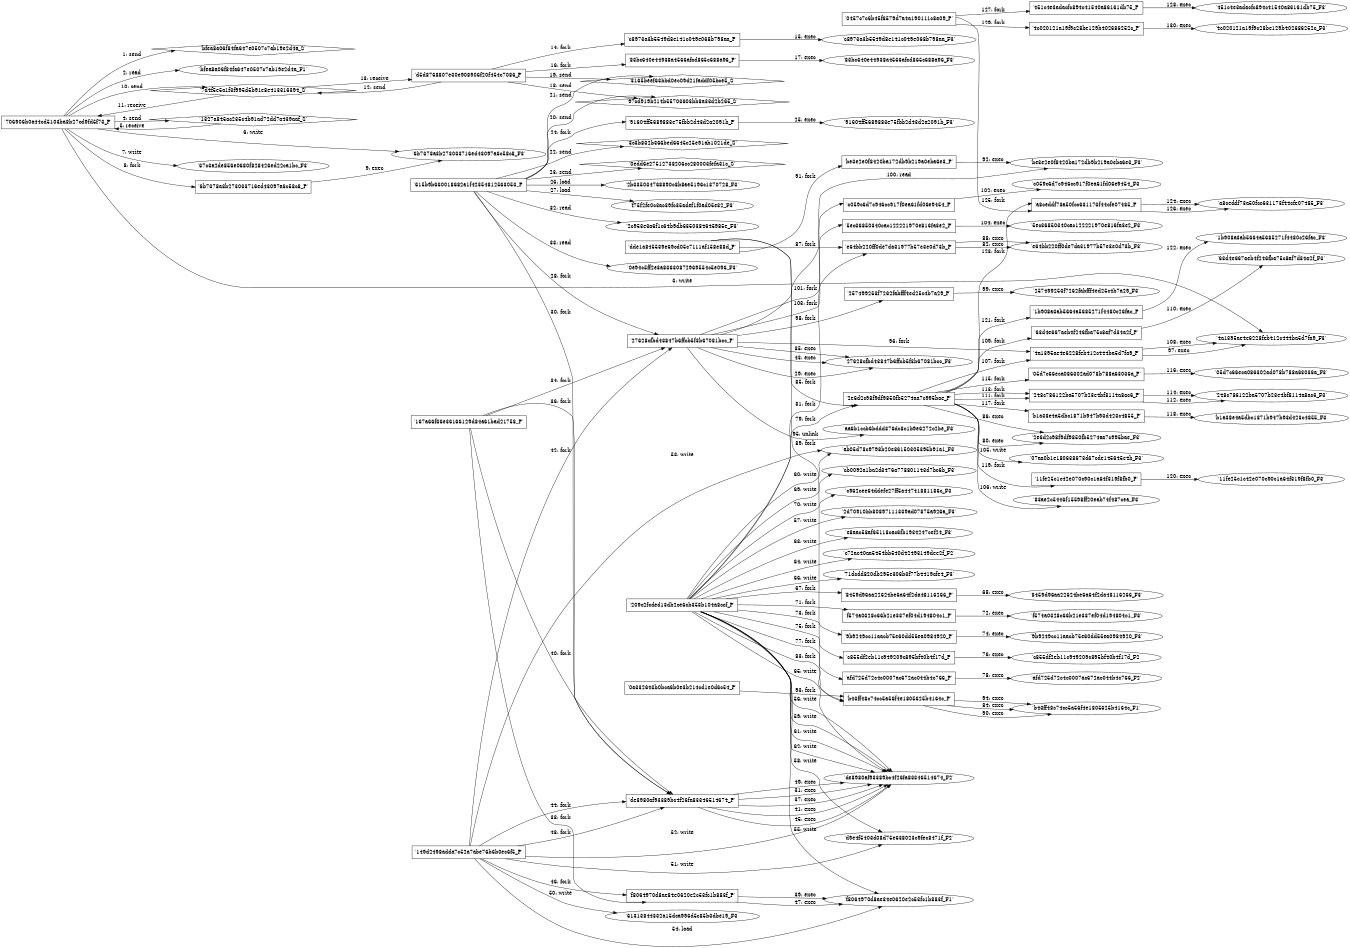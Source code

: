 digraph "D:\Learning\Paper\apt\基于CTI的攻击预警\Dataset\攻击图\ASGfromALLCTI\A Deep Dive into Lokibot Infection Chain.dot" {
rankdir="LR"
size="9"
fixedsize="false"
splines="true"
nodesep=0.3
ranksep=0
fontsize=10
overlap="scalexy"
engine= "neato"
	"'bfea8a06f84fa647e0507c7ab19e2d4a_S'" [node_type=Socket shape=diamond]
	"'706906b0a44cd5103ba8b27cd9fd5f73_P'" [node_type=Process shape=box]
	"'706906b0a44cd5103ba8b27cd9fd5f73_P'" -> "'bfea8a06f84fa647e0507c7ab19e2d4a_S'" [label="1: send"]
	"'bfea8a06f84fa647e0507c7ab19e2d4a_F1'" [node_type=file shape=ellipse]
	"'706906b0a44cd5103ba8b27cd9fd5f73_P'" [node_type=Process shape=box]
	"'706906b0a44cd5103ba8b27cd9fd5f73_P'" -> "'bfea8a06f84fa647e0507c7ab19e2d4a_F1'" [label="2: read"]
	"'4a1395ae4e6228feb412c444ba5d7fa9_F3'" [node_type=file shape=ellipse]
	"'706906b0a44cd5103ba8b27cd9fd5f73_P'" [node_type=Process shape=box]
	"'706906b0a44cd5103ba8b27cd9fd5f73_P'" -> "'4a1395ae4e6228feb412c444ba5d7fa9_F3'" [label="3: write"]
	"'1327a845ac235c4b91ad72dd7a439aaf_S'" [node_type=Socket shape=diamond]
	"'706906b0a44cd5103ba8b27cd9fd5f73_P'" [node_type=Process shape=box]
	"'706906b0a44cd5103ba8b27cd9fd5f73_P'" -> "'1327a845ac235c4b91ad72dd7a439aaf_S'" [label="4: send"]
	"'1327a845ac235c4b91ad72dd7a439aaf_S'" -> "'706906b0a44cd5103ba8b27cd9fd5f73_P'" [label="5: receive"]
	"'6b7378a3b273033716ed43097a6c58c8_F3'" [node_type=file shape=ellipse]
	"'706906b0a44cd5103ba8b27cd9fd5f73_P'" [node_type=Process shape=box]
	"'706906b0a44cd5103ba8b27cd9fd5f73_P'" -> "'6b7378a3b273033716ed43097a6c58c8_F3'" [label="6: write"]
	"'67c3a2de856e0680f828426ed22ca1bc_F3'" [node_type=file shape=ellipse]
	"'706906b0a44cd5103ba8b27cd9fd5f73_P'" [node_type=Process shape=box]
	"'706906b0a44cd5103ba8b27cd9fd5f73_P'" -> "'67c3a2de856e0680f828426ed22ca1bc_F3'" [label="7: write"]
	"'706906b0a44cd5103ba8b27cd9fd5f73_P'" [node_type=Process shape=box]
	"'6b7378a3b273033716ed43097a6c58c8_P'" [node_type=Process shape=box]
	"'706906b0a44cd5103ba8b27cd9fd5f73_P'" -> "'6b7378a3b273033716ed43097a6c58c8_P'" [label="8: fork"]
	"'6b7378a3b273033716ed43097a6c58c8_P'" [node_type=Process shape=box]
	"'6b7378a3b273033716ed43097a6c58c8_F3'" [node_type=File shape=ellipse]
	"'6b7378a3b273033716ed43097a6c58c8_P'" -> "'6b7378a3b273033716ed43097a6c58c8_F3'" [label="9: exec"]
	"'7d4f5e5a1f3f995d5b91e8e413316394_S'" [node_type=Socket shape=diamond]
	"'706906b0a44cd5103ba8b27cd9fd5f73_P'" [node_type=Process shape=box]
	"'706906b0a44cd5103ba8b27cd9fd5f73_P'" -> "'7d4f5e5a1f3f995d5b91e8e413316394_S'" [label="10: send"]
	"'7d4f5e5a1f3f995d5b91e8e413316394_S'" -> "'706906b0a44cd5103ba8b27cd9fd5f73_P'" [label="11: receive"]
	"'7d4f5e5a1f3f995d5b91e8e413316394_S'" [node_type=Socket shape=diamond]
	"'d5d8768807e30e908906f20f454c7086_P'" [node_type=Process shape=box]
	"'d5d8768807e30e908906f20f454c7086_P'" -> "'7d4f5e5a1f3f995d5b91e8e413316394_S'" [label="12: send"]
	"'7d4f5e5a1f3f995d5b91e8e413316394_S'" -> "'d5d8768807e30e908906f20f454c7086_P'" [label="13: receive"]
	"'d5d8768807e30e908906f20f454c7086_P'" [node_type=Process shape=box]
	"'c8973a3b5549d8e141c049e068b798aa_P'" [node_type=Process shape=box]
	"'d5d8768807e30e908906f20f454c7086_P'" -> "'c8973a3b5549d8e141c049e068b798aa_P'" [label="14: fork"]
	"'c8973a3b5549d8e141c049e068b798aa_P'" [node_type=Process shape=box]
	"'c8973a3b5549d8e141c049e068b798aa_F3'" [node_type=File shape=ellipse]
	"'c8973a3b5549d8e141c049e068b798aa_P'" -> "'c8973a3b5549d8e141c049e068b798aa_F3'" [label="15: exec"]
	"'d5d8768807e30e908906f20f454c7086_P'" [node_type=Process shape=box]
	"'83bc640e44938a4566afcd865c688a96_P'" [node_type=Process shape=box]
	"'d5d8768807e30e908906f20f454c7086_P'" -> "'83bc640e44938a4566afcd865c688a96_P'" [label="16: fork"]
	"'83bc640e44938a4566afcd865c688a96_P'" [node_type=Process shape=box]
	"'83bc640e44938a4566afcd865c688a96_F3'" [node_type=File shape=ellipse]
	"'83bc640e44938a4566afcd865c688a96_P'" -> "'83bc640e44938a4566afcd865c688a96_F3'" [label="17: exec"]
	"'97cd919b214b55703603bb8a33d2b265_S'" [node_type=Socket shape=diamond]
	"'d5d8768807e30e908906f20f454c7086_P'" [node_type=Process shape=box]
	"'d5d8768807e30e908906f20f454c7086_P'" -> "'97cd919b214b55703603bb8a33d2b265_S'" [label="18: send"]
	"'3165beef63bbd0ec09d21faddf05bce5_S'" [node_type=Socket shape=diamond]
	"'d5d8768807e30e908906f20f454c7086_P'" [node_type=Process shape=box]
	"'d5d8768807e30e908906f20f454c7086_P'" -> "'3165beef63bbd0ec09d21faddf05bce5_S'" [label="19: send"]
	"'97cd919b214b55703603bb8a33d2b265_S'" [node_type=Socket shape=diamond]
	"'615b9b660018682a1f42354812563053_P'" [node_type=Process shape=box]
	"'615b9b660018682a1f42354812563053_P'" -> "'97cd919b214b55703603bb8a33d2b265_S'" [label="20: send"]
	"'3165beef63bbd0ec09d21faddf05bce5_S'" [node_type=Socket shape=diamond]
	"'615b9b660018682a1f42354812563053_P'" [node_type=Process shape=box]
	"'615b9b660018682a1f42354812563053_P'" -> "'3165beef63bbd0ec09d21faddf05bce5_S'" [label="21: send"]
	"'3c3b832b366bed6645c25e91ab1021de_S'" [node_type=Socket shape=diamond]
	"'615b9b660018682a1f42354812563053_P'" [node_type=Process shape=box]
	"'615b9b660018682a1f42354812563053_P'" -> "'3c3b832b366bed6645c25e91ab1021de_S'" [label="22: send"]
	"'0edd6e27512738206cc280003fefa31c_S'" [node_type=Socket shape=diamond]
	"'615b9b660018682a1f42354812563053_P'" [node_type=Process shape=box]
	"'615b9b660018682a1f42354812563053_P'" -> "'0edd6e27512738206cc280003fefa31c_S'" [label="23: send"]
	"'615b9b660018682a1f42354812563053_P'" [node_type=Process shape=box]
	"'91604ff5689883e75fbb2d43d2a2091b_P'" [node_type=Process shape=box]
	"'615b9b660018682a1f42354812563053_P'" -> "'91604ff5689883e75fbb2d43d2a2091b_P'" [label="24: fork"]
	"'91604ff5689883e75fbb2d43d2a2091b_P'" [node_type=Process shape=box]
	"'91604ff5689883e75fbb2d43d2a2091b_F3'" [node_type=File shape=ellipse]
	"'91604ff5689883e75fbb2d43d2a2091b_P'" -> "'91604ff5689883e75fbb2d43d2a2091b_F3'" [label="25: exec"]
	"'2b335034768890c8b8ae5196c1370728_F3'" [node_type=file shape=ellipse]
	"'615b9b660018682a1f42354812563053_P'" [node_type=Process shape=box]
	"'615b9b660018682a1f42354812563053_P'" -> "'2b335034768890c8b8ae5196c1370728_F3'" [label="26: load"]
	"'f75f2fe0c3ac39fc35adef1f0ad05e32_F3'" [node_type=file shape=ellipse]
	"'615b9b660018682a1f42354812563053_P'" [node_type=Process shape=box]
	"'615b9b660018682a1f42354812563053_P'" -> "'f75f2fe0c3ac39fc35adef1f0ad05e32_F3'" [label="27: load"]
	"'615b9b660018682a1f42354812563053_P'" [node_type=Process shape=box]
	"'27628cfbd43847b6ffcb5f3b67081bcc_P'" [node_type=Process shape=box]
	"'615b9b660018682a1f42354812563053_P'" -> "'27628cfbd43847b6ffcb5f3b67081bcc_P'" [label="28: fork"]
	"'27628cfbd43847b6ffcb5f3b67081bcc_P'" [node_type=Process shape=box]
	"'27628cfbd43847b6ffcb5f3b67081bcc_F3'" [node_type=File shape=ellipse]
	"'27628cfbd43847b6ffcb5f3b67081bcc_P'" -> "'27628cfbd43847b6ffcb5f3b67081bcc_F3'" [label="29: exec"]
	"'615b9b660018682a1f42354812563053_P'" [node_type=Process shape=box]
	"'de8980af93389bc4f26fa83346514674_P'" [node_type=Process shape=box]
	"'615b9b660018682a1f42354812563053_P'" -> "'de8980af93389bc4f26fa83346514674_P'" [label="30: fork"]
	"'de8980af93389bc4f26fa83346514674_P'" [node_type=Process shape=box]
	"'de8980af93389bc4f26fa83346514674_F2'" [node_type=File shape=ellipse]
	"'de8980af93389bc4f26fa83346514674_P'" -> "'de8980af93389bc4f26fa83346514674_F2'" [label="31: exec"]
	"'2c953e3a6f1c64b9db6350384645985e_F3'" [node_type=file shape=ellipse]
	"'615b9b660018682a1f42354812563053_P'" [node_type=Process shape=box]
	"'615b9b660018682a1f42354812563053_P'" -> "'2c953e3a6f1c64b9db6350384645985e_F3'" [label="32: read"]
	"'0e94c5ff2e3a83630872969554c5e096_F3'" [node_type=file shape=ellipse]
	"'615b9b660018682a1f42354812563053_P'" [node_type=Process shape=box]
	"'615b9b660018682a1f42354812563053_P'" -> "'0e94c5ff2e3a83630872969554c5e096_F3'" [label="33: read"]
	"'167a66f36e36166129d84a61bad21758_P'" [node_type=Process shape=box]
	"'27628cfbd43847b6ffcb5f3b67081bcc_P'" [node_type=Process shape=box]
	"'167a66f36e36166129d84a61bad21758_P'" -> "'27628cfbd43847b6ffcb5f3b67081bcc_P'" [label="34: fork"]
	"'27628cfbd43847b6ffcb5f3b67081bcc_P'" [node_type=Process shape=box]
	"'27628cfbd43847b6ffcb5f3b67081bcc_F3'" [node_type=File shape=ellipse]
	"'27628cfbd43847b6ffcb5f3b67081bcc_P'" -> "'27628cfbd43847b6ffcb5f3b67081bcc_F3'" [label="35: exec"]
	"'167a66f36e36166129d84a61bad21758_P'" [node_type=Process shape=box]
	"'de8980af93389bc4f26fa83346514674_P'" [node_type=Process shape=box]
	"'167a66f36e36166129d84a61bad21758_P'" -> "'de8980af93389bc4f26fa83346514674_P'" [label="36: fork"]
	"'de8980af93389bc4f26fa83346514674_P'" [node_type=Process shape=box]
	"'de8980af93389bc4f26fa83346514674_F2'" [node_type=File shape=ellipse]
	"'de8980af93389bc4f26fa83346514674_P'" -> "'de8980af93389bc4f26fa83346514674_F2'" [label="37: exec"]
	"'167a66f36e36166129d84a61bad21758_P'" [node_type=Process shape=box]
	"'f8064970d8ae84e0620e2c53fc1b883f_P'" [node_type=Process shape=box]
	"'167a66f36e36166129d84a61bad21758_P'" -> "'f8064970d8ae84e0620e2c53fc1b883f_P'" [label="38: fork"]
	"'f8064970d8ae84e0620e2c53fc1b883f_P'" [node_type=Process shape=box]
	"'f8064970d8ae84e0620e2c53fc1b883f_F1'" [node_type=File shape=ellipse]
	"'f8064970d8ae84e0620e2c53fc1b883f_P'" -> "'f8064970d8ae84e0620e2c53fc1b883f_F1'" [label="39: exec"]
	"'167a66f36e36166129d84a61bad21758_P'" [node_type=Process shape=box]
	"'de8980af93389bc4f26fa83346514674_P'" [node_type=Process shape=box]
	"'167a66f36e36166129d84a61bad21758_P'" -> "'de8980af93389bc4f26fa83346514674_P'" [label="40: fork"]
	"'de8980af93389bc4f26fa83346514674_P'" [node_type=Process shape=box]
	"'de8980af93389bc4f26fa83346514674_F2'" [node_type=File shape=ellipse]
	"'de8980af93389bc4f26fa83346514674_P'" -> "'de8980af93389bc4f26fa83346514674_F2'" [label="41: exec"]
	"'149d2498adda7c52a7abe76b6b0ec6f5_P'" [node_type=Process shape=box]
	"'27628cfbd43847b6ffcb5f3b67081bcc_P'" [node_type=Process shape=box]
	"'149d2498adda7c52a7abe76b6b0ec6f5_P'" -> "'27628cfbd43847b6ffcb5f3b67081bcc_P'" [label="42: fork"]
	"'27628cfbd43847b6ffcb5f3b67081bcc_P'" [node_type=Process shape=box]
	"'27628cfbd43847b6ffcb5f3b67081bcc_F3'" [node_type=File shape=ellipse]
	"'27628cfbd43847b6ffcb5f3b67081bcc_P'" -> "'27628cfbd43847b6ffcb5f3b67081bcc_F3'" [label="43: exec"]
	"'149d2498adda7c52a7abe76b6b0ec6f5_P'" [node_type=Process shape=box]
	"'de8980af93389bc4f26fa83346514674_P'" [node_type=Process shape=box]
	"'149d2498adda7c52a7abe76b6b0ec6f5_P'" -> "'de8980af93389bc4f26fa83346514674_P'" [label="44: fork"]
	"'de8980af93389bc4f26fa83346514674_P'" [node_type=Process shape=box]
	"'de8980af93389bc4f26fa83346514674_F2'" [node_type=File shape=ellipse]
	"'de8980af93389bc4f26fa83346514674_P'" -> "'de8980af93389bc4f26fa83346514674_F2'" [label="45: exec"]
	"'149d2498adda7c52a7abe76b6b0ec6f5_P'" [node_type=Process shape=box]
	"'f8064970d8ae84e0620e2c53fc1b883f_P'" [node_type=Process shape=box]
	"'149d2498adda7c52a7abe76b6b0ec6f5_P'" -> "'f8064970d8ae84e0620e2c53fc1b883f_P'" [label="46: fork"]
	"'f8064970d8ae84e0620e2c53fc1b883f_P'" [node_type=Process shape=box]
	"'f8064970d8ae84e0620e2c53fc1b883f_F1'" [node_type=File shape=ellipse]
	"'f8064970d8ae84e0620e2c53fc1b883f_P'" -> "'f8064970d8ae84e0620e2c53fc1b883f_F1'" [label="47: exec"]
	"'149d2498adda7c52a7abe76b6b0ec6f5_P'" [node_type=Process shape=box]
	"'de8980af93389bc4f26fa83346514674_P'" [node_type=Process shape=box]
	"'149d2498adda7c52a7abe76b6b0ec6f5_P'" -> "'de8980af93389bc4f26fa83346514674_P'" [label="48: fork"]
	"'de8980af93389bc4f26fa83346514674_P'" [node_type=Process shape=box]
	"'de8980af93389bc4f26fa83346514674_F2'" [node_type=File shape=ellipse]
	"'de8980af93389bc4f26fa83346514674_P'" -> "'de8980af93389bc4f26fa83346514674_F2'" [label="49: exec"]
	"'61313844332a15dca996d5c85b3dbe19_F3'" [node_type=file shape=ellipse]
	"'149d2498adda7c52a7abe76b6b0ec6f5_P'" [node_type=Process shape=box]
	"'149d2498adda7c52a7abe76b6b0ec6f5_P'" -> "'61313844332a15dca996d5c85b3dbe19_F3'" [label="50: write"]
	"'d9e4f5403d08d75e638023c9fec8471f_F2'" [node_type=file shape=ellipse]
	"'149d2498adda7c52a7abe76b6b0ec6f5_P'" [node_type=Process shape=box]
	"'149d2498adda7c52a7abe76b6b0ec6f5_P'" -> "'d9e4f5403d08d75e638023c9fec8471f_F2'" [label="51: write"]
	"'de8980af93389bc4f26fa83346514674_F2'" [node_type=file shape=ellipse]
	"'149d2498adda7c52a7abe76b6b0ec6f5_P'" [node_type=Process shape=box]
	"'149d2498adda7c52a7abe76b6b0ec6f5_P'" -> "'de8980af93389bc4f26fa83346514674_F2'" [label="52: write"]
	"'ab05d78c9798b20e86150305395b91a1_F3'" [node_type=file shape=ellipse]
	"'149d2498adda7c52a7abe76b6b0ec6f5_P'" [node_type=Process shape=box]
	"'149d2498adda7c52a7abe76b6b0ec6f5_P'" -> "'ab05d78c9798b20e86150305395b91a1_F3'" [label="53: write"]
	"'f8064970d8ae84e0620e2c53fc1b883f_F1'" [node_type=file shape=ellipse]
	"'149d2498adda7c52a7abe76b6b0ec6f5_P'" [node_type=Process shape=box]
	"'149d2498adda7c52a7abe76b6b0ec6f5_P'" -> "'f8064970d8ae84e0620e2c53fc1b883f_F1'" [label="54: load"]
	"'f8064970d8ae84e0620e2c53fc1b883f_F1'" [node_type=file shape=ellipse]
	"'209c2fcded13db2ce6cb353b104a8ccf_P'" [node_type=Process shape=box]
	"'209c2fcded13db2ce6cb353b104a8ccf_P'" -> "'f8064970d8ae84e0620e2c53fc1b883f_F1'" [label="55: write"]
	"'de8980af93389bc4f26fa83346514674_F2'" [node_type=file shape=ellipse]
	"'209c2fcded13db2ce6cb353b104a8ccf_P'" [node_type=Process shape=box]
	"'209c2fcded13db2ce6cb353b104a8ccf_P'" -> "'de8980af93389bc4f26fa83346514674_F2'" [label="56: write"]
	"'2d70910bb80897111339ad07875a926a_F3'" [node_type=file shape=ellipse]
	"'209c2fcded13db2ce6cb353b104a8ccf_P'" [node_type=Process shape=box]
	"'209c2fcded13db2ce6cb353b104a8ccf_P'" -> "'2d70910bb80897111339ad07875a926a_F3'" [label="57: write"]
	"'d9e4f5403d08d75e638023c9fec8471f_F2'" [node_type=file shape=ellipse]
	"'209c2fcded13db2ce6cb353b104a8ccf_P'" [node_type=Process shape=box]
	"'209c2fcded13db2ce6cb353b104a8ccf_P'" -> "'d9e4f5403d08d75e638023c9fec8471f_F2'" [label="58: write"]
	"'de8980af93389bc4f26fa83346514674_F2'" [node_type=file shape=ellipse]
	"'209c2fcded13db2ce6cb353b104a8ccf_P'" [node_type=Process shape=box]
	"'209c2fcded13db2ce6cb353b104a8ccf_P'" -> "'de8980af93389bc4f26fa83346514674_F2'" [label="59: write"]
	"'ab05d78c9798b20e86150305395b91a1_F3'" [node_type=file shape=ellipse]
	"'209c2fcded13db2ce6cb353b104a8ccf_P'" [node_type=Process shape=box]
	"'209c2fcded13db2ce6cb353b104a8ccf_P'" -> "'ab05d78c9798b20e86150305395b91a1_F3'" [label="60: write"]
	"'de8980af93389bc4f26fa83346514674_F2'" [node_type=file shape=ellipse]
	"'209c2fcded13db2ce6cb353b104a8ccf_P'" [node_type=Process shape=box]
	"'209c2fcded13db2ce6cb353b104a8ccf_P'" -> "'de8980af93389bc4f26fa83346514674_F2'" [label="61: write"]
	"'de8980af93389bc4f26fa83346514674_F2'" [node_type=file shape=ellipse]
	"'209c2fcded13db2ce6cb353b104a8ccf_P'" [node_type=Process shape=box]
	"'209c2fcded13db2ce6cb353b104a8ccf_P'" -> "'de8980af93389bc4f26fa83346514674_F2'" [label="62: write"]
	"'e8aac58af65118cac6fb1934247cef24_F3'" [node_type=file shape=ellipse]
	"'209c2fcded13db2ce6cb353b104a8ccf_P'" [node_type=Process shape=box]
	"'209c2fcded13db2ce6cb353b104a8ccf_P'" -> "'e8aac58af65118cac6fb1934247cef24_F3'" [label="63: write"]
	"'c72ac40aa5454bb540d42493149dee2f_F2'" [node_type=file shape=ellipse]
	"'209c2fcded13db2ce6cb353b104a8ccf_P'" [node_type=Process shape=box]
	"'209c2fcded13db2ce6cb353b104a8ccf_P'" -> "'c72ac40aa5454bb540d42493149dee2f_F2'" [label="64: write"]
	"'de8980af93389bc4f26fa83346514674_F2'" [node_type=file shape=ellipse]
	"'209c2fcded13db2ce6cb353b104a8ccf_P'" [node_type=Process shape=box]
	"'209c2fcded13db2ce6cb353b104a8ccf_P'" -> "'de8980af93389bc4f26fa83346514674_F2'" [label="65: write"]
	"'71dcdd820db295e306b3f77b4419cfe4_F3'" [node_type=file shape=ellipse]
	"'209c2fcded13db2ce6cb353b104a8ccf_P'" [node_type=Process shape=box]
	"'209c2fcded13db2ce6cb353b104a8ccf_P'" -> "'71dcdd820db295e306b3f77b4419cfe4_F3'" [label="66: write"]
	"'209c2fcded13db2ce6cb353b104a8ccf_P'" [node_type=Process shape=box]
	"'8459d96aa22624be6a64f2da48116266_P'" [node_type=Process shape=box]
	"'209c2fcded13db2ce6cb353b104a8ccf_P'" -> "'8459d96aa22624be6a64f2da48116266_P'" [label="67: fork"]
	"'8459d96aa22624be6a64f2da48116266_P'" [node_type=Process shape=box]
	"'8459d96aa22624be6a64f2da48116266_F3'" [node_type=File shape=ellipse]
	"'8459d96aa22624be6a64f2da48116266_P'" -> "'8459d96aa22624be6a64f2da48116266_F3'" [label="68: exec"]
	"'cb0092a1ba2d3476a778801143d7bc6b_F3'" [node_type=file shape=ellipse]
	"'209c2fcded13db2ce6cb353b104a8ccf_P'" [node_type=Process shape=box]
	"'209c2fcded13db2ce6cb353b104a8ccf_P'" -> "'cb0092a1ba2d3476a778801143d7bc6b_F3'" [label="69: write"]
	"'c962cee64ddefe27ff5a44741881186c_F3'" [node_type=file shape=ellipse]
	"'209c2fcded13db2ce6cb353b104a8ccf_P'" [node_type=Process shape=box]
	"'209c2fcded13db2ce6cb353b104a8ccf_P'" -> "'c962cee64ddefe27ff5a44741881186c_F3'" [label="70: write"]
	"'209c2fcded13db2ce6cb353b104a8ccf_P'" [node_type=Process shape=box]
	"'f574a0328c66b21e337ef04d194804c1_P'" [node_type=Process shape=box]
	"'209c2fcded13db2ce6cb353b104a8ccf_P'" -> "'f574a0328c66b21e337ef04d194804c1_P'" [label="71: fork"]
	"'f574a0328c66b21e337ef04d194804c1_P'" [node_type=Process shape=box]
	"'f574a0328c66b21e337ef04d194804c1_F3'" [node_type=File shape=ellipse]
	"'f574a0328c66b21e337ef04d194804c1_P'" -> "'f574a0328c66b21e337ef04d194804c1_F3'" [label="72: exec"]
	"'209c2fcded13db2ce6cb353b104a8ccf_P'" [node_type=Process shape=box]
	"'9b9249cc11aacb75e60dd55ea0984920_P'" [node_type=Process shape=box]
	"'209c2fcded13db2ce6cb353b104a8ccf_P'" -> "'9b9249cc11aacb75e60dd55ea0984920_P'" [label="73: fork"]
	"'9b9249cc11aacb75e60dd55ea0984920_P'" [node_type=Process shape=box]
	"'9b9249cc11aacb75e60dd55ea0984920_F3'" [node_type=File shape=ellipse]
	"'9b9249cc11aacb75e60dd55ea0984920_P'" -> "'9b9249cc11aacb75e60dd55ea0984920_F3'" [label="74: exec"]
	"'209c2fcded13db2ce6cb353b104a8ccf_P'" [node_type=Process shape=box]
	"'c855df2eb11c949209c895bf40b4f17d_P'" [node_type=Process shape=box]
	"'209c2fcded13db2ce6cb353b104a8ccf_P'" -> "'c855df2eb11c949209c895bf40b4f17d_P'" [label="75: fork"]
	"'c855df2eb11c949209c895bf40b4f17d_P'" [node_type=Process shape=box]
	"'c855df2eb11c949209c895bf40b4f17d_F2'" [node_type=File shape=ellipse]
	"'c855df2eb11c949209c895bf40b4f17d_P'" -> "'c855df2eb11c949209c895bf40b4f17d_F2'" [label="76: exec"]
	"'209c2fcded13db2ce6cb353b104a8ccf_P'" [node_type=Process shape=box]
	"'afd725d72c4c0007ac672ac044b4c766_P'" [node_type=Process shape=box]
	"'209c2fcded13db2ce6cb353b104a8ccf_P'" -> "'afd725d72c4c0007ac672ac044b4c766_P'" [label="77: fork"]
	"'afd725d72c4c0007ac672ac044b4c766_P'" [node_type=Process shape=box]
	"'afd725d72c4c0007ac672ac044b4c766_F2'" [node_type=File shape=ellipse]
	"'afd725d72c4c0007ac672ac044b4c766_P'" -> "'afd725d72c4c0007ac672ac044b4c766_F2'" [label="78: exec"]
	"'209c2fcded13db2ce6cb353b104a8ccf_P'" [node_type=Process shape=box]
	"'2e6d2c98f9df9850fb5274aa7c995bae_P'" [node_type=Process shape=box]
	"'209c2fcded13db2ce6cb353b104a8ccf_P'" -> "'2e6d2c98f9df9850fb5274aa7c995bae_P'" [label="79: fork"]
	"'2e6d2c98f9df9850fb5274aa7c995bae_P'" [node_type=Process shape=box]
	"'2e6d2c98f9df9850fb5274aa7c995bae_F3'" [node_type=File shape=ellipse]
	"'2e6d2c98f9df9850fb5274aa7c995bae_P'" -> "'2e6d2c98f9df9850fb5274aa7c995bae_F3'" [label="80: exec"]
	"'209c2fcded13db2ce6cb353b104a8ccf_P'" [node_type=Process shape=box]
	"'e64bb220ff0de7da31977b57e3e0d73b_P'" [node_type=Process shape=box]
	"'209c2fcded13db2ce6cb353b104a8ccf_P'" -> "'e64bb220ff0de7da31977b57e3e0d73b_P'" [label="81: fork"]
	"'e64bb220ff0de7da31977b57e3e0d73b_P'" [node_type=Process shape=box]
	"'e64bb220ff0de7da31977b57e3e0d73b_F3'" [node_type=File shape=ellipse]
	"'e64bb220ff0de7da31977b57e3e0d73b_P'" -> "'e64bb220ff0de7da31977b57e3e0d73b_F3'" [label="82: exec"]
	"'209c2fcded13db2ce6cb353b104a8ccf_P'" [node_type=Process shape=box]
	"'b43ff48c74cc5a56f4e1805625b4164c_P'" [node_type=Process shape=box]
	"'209c2fcded13db2ce6cb353b104a8ccf_P'" -> "'b43ff48c74cc5a56f4e1805625b4164c_P'" [label="83: fork"]
	"'b43ff48c74cc5a56f4e1805625b4164c_P'" [node_type=Process shape=box]
	"'b43ff48c74cc5a56f4e1805625b4164c_F1'" [node_type=File shape=ellipse]
	"'b43ff48c74cc5a56f4e1805625b4164c_P'" -> "'b43ff48c74cc5a56f4e1805625b4164c_F1'" [label="84: exec"]
	"'dde1a845539e69cd05c7111af158e88d_P'" [node_type=Process shape=box]
	"'2e6d2c98f9df9850fb5274aa7c995bae_P'" [node_type=Process shape=box]
	"'dde1a845539e69cd05c7111af158e88d_P'" -> "'2e6d2c98f9df9850fb5274aa7c995bae_P'" [label="85: fork"]
	"'2e6d2c98f9df9850fb5274aa7c995bae_P'" [node_type=Process shape=box]
	"'2e6d2c98f9df9850fb5274aa7c995bae_F3'" [node_type=File shape=ellipse]
	"'2e6d2c98f9df9850fb5274aa7c995bae_P'" -> "'2e6d2c98f9df9850fb5274aa7c995bae_F3'" [label="86: exec"]
	"'dde1a845539e69cd05c7111af158e88d_P'" [node_type=Process shape=box]
	"'e64bb220ff0de7da31977b57e3e0d73b_P'" [node_type=Process shape=box]
	"'dde1a845539e69cd05c7111af158e88d_P'" -> "'e64bb220ff0de7da31977b57e3e0d73b_P'" [label="87: fork"]
	"'e64bb220ff0de7da31977b57e3e0d73b_P'" [node_type=Process shape=box]
	"'e64bb220ff0de7da31977b57e3e0d73b_F3'" [node_type=File shape=ellipse]
	"'e64bb220ff0de7da31977b57e3e0d73b_P'" -> "'e64bb220ff0de7da31977b57e3e0d73b_F3'" [label="88: exec"]
	"'dde1a845539e69cd05c7111af158e88d_P'" [node_type=Process shape=box]
	"'b43ff48c74cc5a56f4e1805625b4164c_P'" [node_type=Process shape=box]
	"'dde1a845539e69cd05c7111af158e88d_P'" -> "'b43ff48c74cc5a56f4e1805625b4164c_P'" [label="89: fork"]
	"'b43ff48c74cc5a56f4e1805625b4164c_P'" [node_type=Process shape=box]
	"'b43ff48c74cc5a56f4e1805625b4164c_F1'" [node_type=File shape=ellipse]
	"'b43ff48c74cc5a56f4e1805625b4164c_P'" -> "'b43ff48c74cc5a56f4e1805625b4164c_F1'" [label="90: exec"]
	"'dde1a845539e69cd05c7111af158e88d_P'" [node_type=Process shape=box]
	"'be3e2e0f8420ba172db9b219a0eba6e3_P'" [node_type=Process shape=box]
	"'dde1a845539e69cd05c7111af158e88d_P'" -> "'be3e2e0f8420ba172db9b219a0eba6e3_P'" [label="91: fork"]
	"'be3e2e0f8420ba172db9b219a0eba6e3_P'" [node_type=Process shape=box]
	"'be3e2e0f8420ba172db9b219a0eba6e3_F3'" [node_type=File shape=ellipse]
	"'be3e2e0f8420ba172db9b219a0eba6e3_P'" -> "'be3e2e0f8420ba172db9b219a0eba6e3_F3'" [label="92: exec"]
	"'0a332643b0bca6b0e3b214cd1e0d6c54_P'" [node_type=Process shape=box]
	"'b43ff48c74cc5a56f4e1805625b4164c_P'" [node_type=Process shape=box]
	"'0a332643b0bca6b0e3b214cd1e0d6c54_P'" -> "'b43ff48c74cc5a56f4e1805625b4164c_P'" [label="93: fork"]
	"'b43ff48c74cc5a56f4e1805625b4164c_P'" [node_type=Process shape=box]
	"'b43ff48c74cc5a56f4e1805625b4164c_F1'" [node_type=File shape=ellipse]
	"'b43ff48c74cc5a56f4e1805625b4164c_P'" -> "'b43ff48c74cc5a56f4e1805625b4164c_F1'" [label="94: exec"]
	"'aa6b1ccb6bddd376dc8c1b9e6272c2be_F3'" [node_type=file shape=ellipse]
	"'27628cfbd43847b6ffcb5f3b67081bcc_P'" [node_type=Process shape=box]
	"'27628cfbd43847b6ffcb5f3b67081bcc_P'" -> "'aa6b1ccb6bddd376dc8c1b9e6272c2be_F3'" [label="95: unlink"]
	"'27628cfbd43847b6ffcb5f3b67081bcc_P'" [node_type=Process shape=box]
	"'4a1395ae4e6228feb412c444ba5d7fa9_P'" [node_type=Process shape=box]
	"'27628cfbd43847b6ffcb5f3b67081bcc_P'" -> "'4a1395ae4e6228feb412c444ba5d7fa9_P'" [label="96: fork"]
	"'4a1395ae4e6228feb412c444ba5d7fa9_P'" [node_type=Process shape=box]
	"'4a1395ae4e6228feb412c444ba5d7fa9_F3'" [node_type=File shape=ellipse]
	"'4a1395ae4e6228feb412c444ba5d7fa9_P'" -> "'4a1395ae4e6228feb412c444ba5d7fa9_F3'" [label="97: exec"]
	"'27628cfbd43847b6ffcb5f3b67081bcc_P'" [node_type=Process shape=box]
	"'257499253f7262fabfff4ed25c4b7a29_P'" [node_type=Process shape=box]
	"'27628cfbd43847b6ffcb5f3b67081bcc_P'" -> "'257499253f7262fabfff4ed25c4b7a29_P'" [label="98: fork"]
	"'257499253f7262fabfff4ed25c4b7a29_P'" [node_type=Process shape=box]
	"'257499253f7262fabfff4ed25c4b7a29_F3'" [node_type=File shape=ellipse]
	"'257499253f7262fabfff4ed25c4b7a29_P'" -> "'257499253f7262fabfff4ed25c4b7a29_F3'" [label="99: exec"]
	"'be3e2e0f8420ba172db9b219a0eba6e3_F3'" [node_type=file shape=ellipse]
	"'27628cfbd43847b6ffcb5f3b67081bcc_P'" [node_type=Process shape=box]
	"'27628cfbd43847b6ffcb5f3b67081bcc_P'" -> "'be3e2e0f8420ba172db9b219a0eba6e3_F3'" [label="100: read"]
	"'27628cfbd43847b6ffcb5f3b67081bcc_P'" [node_type=Process shape=box]
	"'c059c6d7c946cc917f0ea61fd06e9454_P'" [node_type=Process shape=box]
	"'27628cfbd43847b6ffcb5f3b67081bcc_P'" -> "'c059c6d7c946cc917f0ea61fd06e9454_P'" [label="101: fork"]
	"'c059c6d7c946cc917f0ea61fd06e9454_P'" [node_type=Process shape=box]
	"'c059c6d7c946cc917f0ea61fd06e9454_F3'" [node_type=File shape=ellipse]
	"'c059c6d7c946cc917f0ea61fd06e9454_P'" -> "'c059c6d7c946cc917f0ea61fd06e9454_F3'" [label="102: exec"]
	"'27628cfbd43847b6ffcb5f3b67081bcc_P'" [node_type=Process shape=box]
	"'5ec36850340cac122221970e816fa3e2_P'" [node_type=Process shape=box]
	"'27628cfbd43847b6ffcb5f3b67081bcc_P'" -> "'5ec36850340cac122221970e816fa3e2_P'" [label="103: fork"]
	"'5ec36850340cac122221970e816fa3e2_P'" [node_type=Process shape=box]
	"'5ec36850340cac122221970e816fa3e2_F3'" [node_type=File shape=ellipse]
	"'5ec36850340cac122221970e816fa3e2_P'" -> "'5ec36850340cac122221970e816fa3e2_F3'" [label="104: exec"]
	"'07aa0b1e180638673d67cde145645e4b_F3'" [node_type=file shape=ellipse]
	"'2e6d2c98f9df9850fb5274aa7c995bae_P'" [node_type=Process shape=box]
	"'2e6d2c98f9df9850fb5274aa7c995bae_P'" -> "'07aa0b1e180638673d67cde145645e4b_F3'" [label="105: write"]
	"'83ae2c5446f15598ff20eab74f487cea_F3'" [node_type=file shape=ellipse]
	"'2e6d2c98f9df9850fb5274aa7c995bae_P'" [node_type=Process shape=box]
	"'2e6d2c98f9df9850fb5274aa7c995bae_P'" -> "'83ae2c5446f15598ff20eab74f487cea_F3'" [label="106: write"]
	"'2e6d2c98f9df9850fb5274aa7c995bae_P'" [node_type=Process shape=box]
	"'4a1395ae4e6228feb412c444ba5d7fa9_P'" [node_type=Process shape=box]
	"'2e6d2c98f9df9850fb5274aa7c995bae_P'" -> "'4a1395ae4e6228feb412c444ba5d7fa9_P'" [label="107: fork"]
	"'4a1395ae4e6228feb412c444ba5d7fa9_P'" [node_type=Process shape=box]
	"'4a1395ae4e6228feb412c444ba5d7fa9_F3'" [node_type=File shape=ellipse]
	"'4a1395ae4e6228feb412c444ba5d7fa9_P'" -> "'4a1395ae4e6228feb412c444ba5d7fa9_F3'" [label="108: exec"]
	"'2e6d2c98f9df9850fb5274aa7c995bae_P'" [node_type=Process shape=box]
	"'63d4e667aeb4f246fba75c8af7d34a2f_P'" [node_type=Process shape=box]
	"'2e6d2c98f9df9850fb5274aa7c995bae_P'" -> "'63d4e667aeb4f246fba75c8af7d34a2f_P'" [label="109: fork"]
	"'63d4e667aeb4f246fba75c8af7d34a2f_P'" [node_type=Process shape=box]
	"'63d4e667aeb4f246fba75c8af7d34a2f_F3'" [node_type=File shape=ellipse]
	"'63d4e667aeb4f246fba75c8af7d34a2f_P'" -> "'63d4e667aeb4f246fba75c8af7d34a2f_F3'" [label="110: exec"]
	"'2e6d2c98f9df9850fb5274aa7c995bae_P'" [node_type=Process shape=box]
	"'248c786122ba5707b23e4bf8114a8ac6_P'" [node_type=Process shape=box]
	"'2e6d2c98f9df9850fb5274aa7c995bae_P'" -> "'248c786122ba5707b23e4bf8114a8ac6_P'" [label="111: fork"]
	"'248c786122ba5707b23e4bf8114a8ac6_P'" [node_type=Process shape=box]
	"'248c786122ba5707b23e4bf8114a8ac6_F3'" [node_type=File shape=ellipse]
	"'248c786122ba5707b23e4bf8114a8ac6_P'" -> "'248c786122ba5707b23e4bf8114a8ac6_F3'" [label="112: exec"]
	"'2e6d2c98f9df9850fb5274aa7c995bae_P'" [node_type=Process shape=box]
	"'248c786122ba5707b23e4bf8114a8ac6_P'" [node_type=Process shape=box]
	"'2e6d2c98f9df9850fb5274aa7c995bae_P'" -> "'248c786122ba5707b23e4bf8114a8ac6_P'" [label="113: fork"]
	"'248c786122ba5707b23e4bf8114a8ac6_P'" [node_type=Process shape=box]
	"'248c786122ba5707b23e4bf8114a8ac6_F3'" [node_type=File shape=ellipse]
	"'248c786122ba5707b23e4bf8114a8ac6_P'" -> "'248c786122ba5707b23e4bf8114a8ac6_F3'" [label="114: exec"]
	"'2e6d2c98f9df9850fb5274aa7c995bae_P'" [node_type=Process shape=box]
	"'05d7c66eca086302ad078b788a63036a_P'" [node_type=Process shape=box]
	"'2e6d2c98f9df9850fb5274aa7c995bae_P'" -> "'05d7c66eca086302ad078b788a63036a_P'" [label="115: fork"]
	"'05d7c66eca086302ad078b788a63036a_P'" [node_type=Process shape=box]
	"'05d7c66eca086302ad078b788a63036a_F3'" [node_type=File shape=ellipse]
	"'05d7c66eca086302ad078b788a63036a_P'" -> "'05d7c66eca086302ad078b788a63036a_F3'" [label="116: exec"]
	"'2e6d2c98f9df9850fb5274aa7c995bae_P'" [node_type=Process shape=box]
	"'b1a38e4a5dbc1871b947b93d423c4855_P'" [node_type=Process shape=box]
	"'2e6d2c98f9df9850fb5274aa7c995bae_P'" -> "'b1a38e4a5dbc1871b947b93d423c4855_P'" [label="117: fork"]
	"'b1a38e4a5dbc1871b947b93d423c4855_P'" [node_type=Process shape=box]
	"'b1a38e4a5dbc1871b947b93d423c4855_F3'" [node_type=File shape=ellipse]
	"'b1a38e4a5dbc1871b947b93d423c4855_P'" -> "'b1a38e4a5dbc1871b947b93d423c4855_F3'" [label="118: exec"]
	"'2e6d2c98f9df9850fb5274aa7c995bae_P'" [node_type=Process shape=box]
	"'11fe25c1c42e070c90c1a64f319f8fb0_P'" [node_type=Process shape=box]
	"'2e6d2c98f9df9850fb5274aa7c995bae_P'" -> "'11fe25c1c42e070c90c1a64f319f8fb0_P'" [label="119: fork"]
	"'11fe25c1c42e070c90c1a64f319f8fb0_P'" [node_type=Process shape=box]
	"'11fe25c1c42e070c90c1a64f319f8fb0_F3'" [node_type=File shape=ellipse]
	"'11fe25c1c42e070c90c1a64f319f8fb0_P'" -> "'11fe25c1c42e070c90c1a64f319f8fb0_F3'" [label="120: exec"]
	"'2e6d2c98f9df9850fb5274aa7c995bae_P'" [node_type=Process shape=box]
	"'1b908a3ab5664a5685271f4480c26fac_P'" [node_type=Process shape=box]
	"'2e6d2c98f9df9850fb5274aa7c995bae_P'" -> "'1b908a3ab5664a5685271f4480c26fac_P'" [label="121: fork"]
	"'1b908a3ab5664a5685271f4480c26fac_P'" [node_type=Process shape=box]
	"'1b908a3ab5664a5685271f4480c26fac_F3'" [node_type=File shape=ellipse]
	"'1b908a3ab5664a5685271f4480c26fac_P'" -> "'1b908a3ab5664a5685271f4480c26fac_F3'" [label="122: exec"]
	"'2e6d2c98f9df9850fb5274aa7c995bae_P'" [node_type=Process shape=box]
	"'a8ceddf73a50fcc631173f44cfe07485_P'" [node_type=Process shape=box]
	"'2e6d2c98f9df9850fb5274aa7c995bae_P'" -> "'a8ceddf73a50fcc631173f44cfe07485_P'" [label="123: fork"]
	"'a8ceddf73a50fcc631173f44cfe07485_P'" [node_type=Process shape=box]
	"'a8ceddf73a50fcc631173f44cfe07485_F3'" [node_type=File shape=ellipse]
	"'a8ceddf73a50fcc631173f44cfe07485_P'" -> "'a8ceddf73a50fcc631173f44cfe07485_F3'" [label="124: exec"]
	"'0457c7c6b45f6579d7a4a190111c8a09_P'" [node_type=Process shape=box]
	"'a8ceddf73a50fcc631173f44cfe07485_P'" [node_type=Process shape=box]
	"'0457c7c6b45f6579d7a4a190111c8a09_P'" -> "'a8ceddf73a50fcc631173f44cfe07485_P'" [label="125: fork"]
	"'a8ceddf73a50fcc631173f44cfe07485_P'" [node_type=Process shape=box]
	"'a8ceddf73a50fcc631173f44cfe07485_F3'" [node_type=File shape=ellipse]
	"'a8ceddf73a50fcc631173f44cfe07485_P'" -> "'a8ceddf73a50fcc631173f44cfe07485_F3'" [label="126: exec"]
	"'0457c7c6b45f6579d7a4a190111c8a09_P'" [node_type=Process shape=box]
	"'451c4e3adacfc894c41540a86161db75_P'" [node_type=Process shape=box]
	"'0457c7c6b45f6579d7a4a190111c8a09_P'" -> "'451c4e3adacfc894c41540a86161db75_P'" [label="127: fork"]
	"'451c4e3adacfc894c41540a86161db75_P'" [node_type=Process shape=box]
	"'451c4e3adacfc894c41540a86161db75_F3'" [node_type=File shape=ellipse]
	"'451c4e3adacfc894c41540a86161db75_P'" -> "'451c4e3adacfc894c41540a86161db75_F3'" [label="128: exec"]
	"'0457c7c6b45f6579d7a4a190111c8a09_P'" [node_type=Process shape=box]
	"'4c020121a19f9c28be129b402686252c_P'" [node_type=Process shape=box]
	"'0457c7c6b45f6579d7a4a190111c8a09_P'" -> "'4c020121a19f9c28be129b402686252c_P'" [label="129: fork"]
	"'4c020121a19f9c28be129b402686252c_P'" [node_type=Process shape=box]
	"'4c020121a19f9c28be129b402686252c_F3'" [node_type=File shape=ellipse]
	"'4c020121a19f9c28be129b402686252c_P'" -> "'4c020121a19f9c28be129b402686252c_F3'" [label="130: exec"]
}
